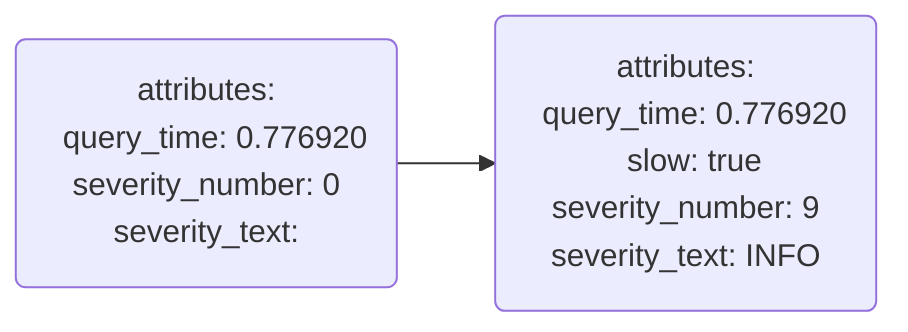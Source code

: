 flowchart LR
    log0(attributes: 
&nbsp;&nbsp;query_time: 0.776920
severity_number: 0 
severity_text:
    )
    log1(attributes: 
&nbsp;&nbsp;query_time: 0.776920
&nbsp;&nbsp;slow: true
severity_number: 9
severity_text: INFO
    )
    log0 --> log1